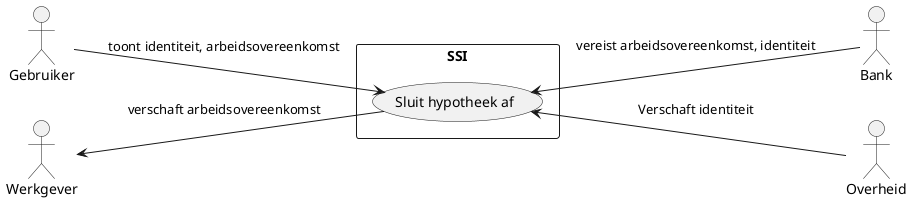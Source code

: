 @startuml uc2 diagram 

actor "Gebruiker" as user
actor "Werkgever" as wg
actor "Bank" as b
actor "Overheid" as o

rectangle SSI {
  left to right direction
  usecase "Sluit hypotheek af" as UC2
}

user --> UC2 : toont identiteit, arbeidsovereenkomst
UC2 <-- b : vereist arbeidsovereenkomst, identiteit
wg <-- UC2 : verschaft arbeidsovereenkomst
UC2 <-- o : Verschaft identiteit

@enduml
